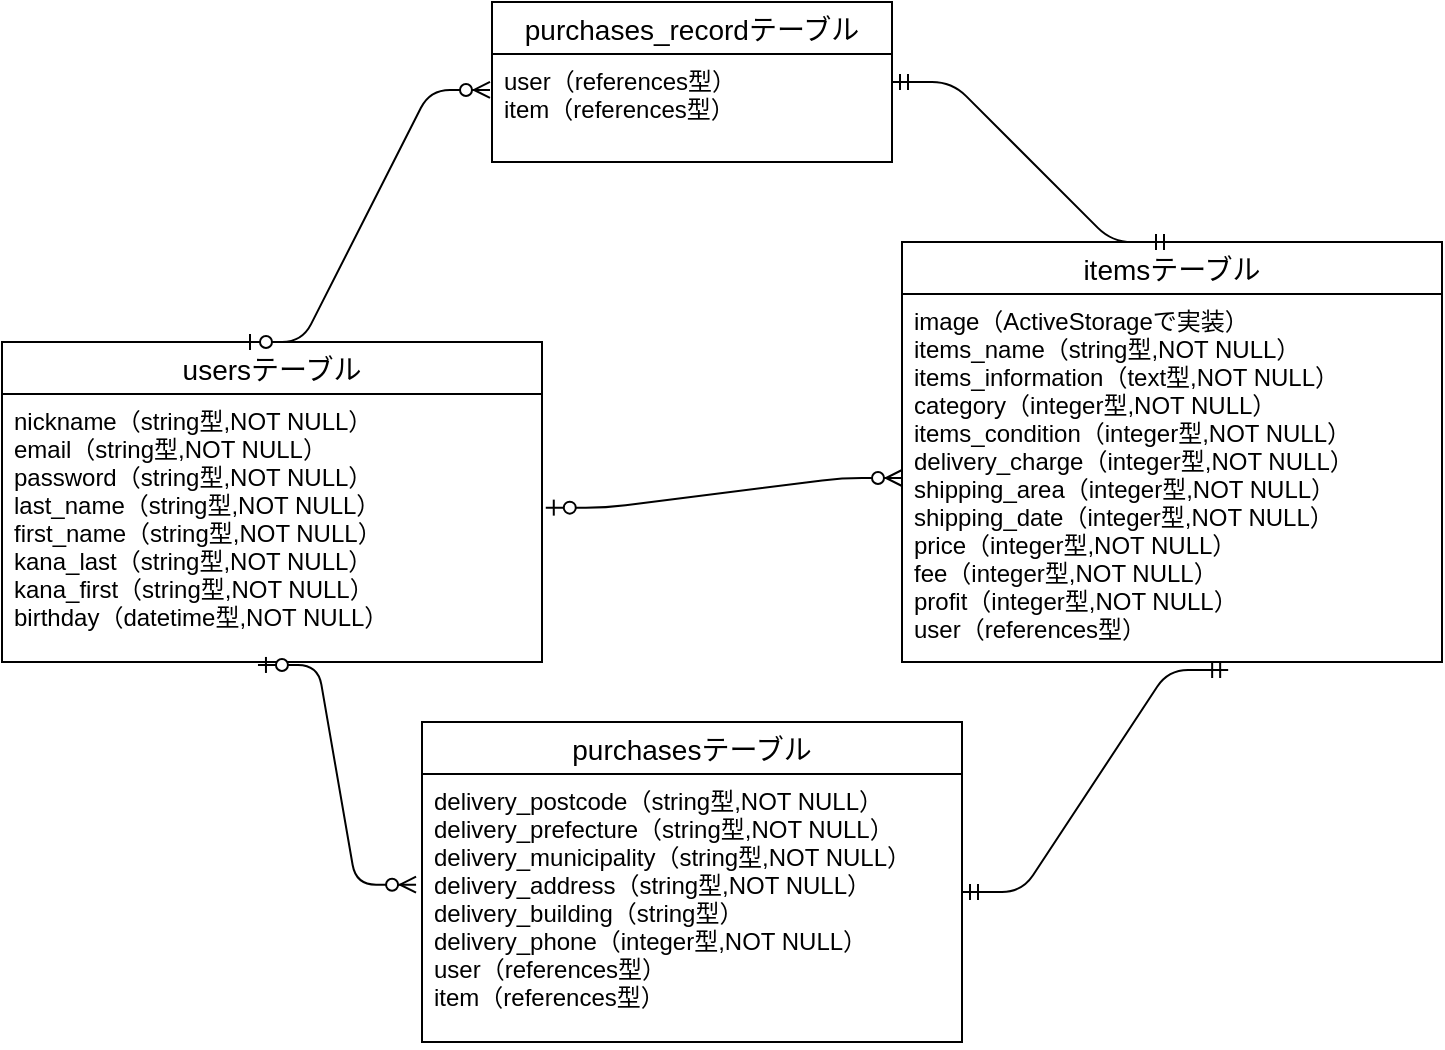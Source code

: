 <mxfile>
    <diagram id="bWLEUHIZ3dCRjE5xOHWe" name="ページ1">
        <mxGraphModel dx="804" dy="572" grid="1" gridSize="10" guides="1" tooltips="1" connect="1" arrows="1" fold="1" page="1" pageScale="1" pageWidth="827" pageHeight="1169" math="0" shadow="0">
            <root>
                <mxCell id="0"/>
                <mxCell id="1" parent="0"/>
                <mxCell id="7" value="usersテーブル" style="swimlane;fontStyle=0;childLayout=stackLayout;horizontal=1;startSize=26;horizontalStack=0;resizeParent=1;resizeParentMax=0;resizeLast=0;collapsible=1;marginBottom=0;align=center;fontSize=14;" parent="1" vertex="1">
                    <mxGeometry x="90" y="350" width="270" height="160" as="geometry">
                        <mxRectangle x="90" y="110" width="120" height="26" as="alternateBounds"/>
                    </mxGeometry>
                </mxCell>
                <mxCell id="8" value="nickname（string型,NOT NULL）&#10;email（string型,NOT NULL）&#10;password（string型,NOT NULL）&#10;last_name（string型,NOT NULL）&#10;first_name（string型,NOT NULL）&#10;kana_last（string型,NOT NULL）&#10;kana_first（string型,NOT NULL）&#10;birthday（datetime型,NOT NULL）" style="text;strokeColor=none;fillColor=none;spacingLeft=4;spacingRight=4;overflow=hidden;rotatable=0;points=[[0,0.5],[1,0.5]];portConstraint=eastwest;fontSize=12;" parent="7" vertex="1">
                    <mxGeometry y="26" width="270" height="134" as="geometry"/>
                </mxCell>
                <mxCell id="44" style="edgeStyle=orthogonalEdgeStyle;rounded=0;orthogonalLoop=1;jettySize=auto;html=1;exitX=1;exitY=0.5;exitDx=0;exitDy=0;" edge="1" parent="7" source="8" target="8">
                    <mxGeometry relative="1" as="geometry"/>
                </mxCell>
                <mxCell id="11" value="itemsテーブル" style="swimlane;fontStyle=0;childLayout=stackLayout;horizontal=1;startSize=26;horizontalStack=0;resizeParent=1;resizeParentMax=0;resizeLast=0;collapsible=1;marginBottom=0;align=center;fontSize=14;" parent="1" vertex="1">
                    <mxGeometry x="540" y="300" width="270" height="210" as="geometry"/>
                </mxCell>
                <mxCell id="12" value="image（ActiveStorageで実装）&#10;items_name（string型,NOT NULL）&#10;items_information（text型,NOT NULL）&#10;category（integer型,NOT NULL）&#10;items_condition（integer型,NOT NULL）&#10;delivery_charge（integer型,NOT NULL）&#10;shipping_area（integer型,NOT NULL）&#10;shipping_date（integer型,NOT NULL）&#10;price（integer型,NOT NULL）&#10;fee（integer型,NOT NULL）&#10;profit（integer型,NOT NULL）&#10;user（references型）" style="text;strokeColor=none;fillColor=none;spacingLeft=4;spacingRight=4;overflow=hidden;rotatable=0;points=[[0,0.5],[1,0.5]];portConstraint=eastwest;fontSize=12;" parent="11" vertex="1">
                    <mxGeometry y="26" width="270" height="184" as="geometry"/>
                </mxCell>
                <mxCell id="19" value="purchasesテーブル" style="swimlane;fontStyle=0;childLayout=stackLayout;horizontal=1;startSize=26;horizontalStack=0;resizeParent=1;resizeParentMax=0;resizeLast=0;collapsible=1;marginBottom=0;align=center;fontSize=14;" parent="1" vertex="1">
                    <mxGeometry x="300" y="540" width="270" height="160" as="geometry"/>
                </mxCell>
                <mxCell id="20" value="delivery_postcode（string型,NOT NULL）&#10;delivery_prefecture（string型,NOT NULL）&#10;delivery_municipality（string型,NOT NULL）&#10;delivery_address（string型,NOT NULL）&#10;delivery_building（string型）&#10;delivery_phone（integer型,NOT NULL）&#10;user（references型）&#10;item（references型）" style="text;strokeColor=none;fillColor=none;spacingLeft=4;spacingRight=4;overflow=hidden;rotatable=0;points=[[0,0.5],[1,0.5]];portConstraint=eastwest;fontSize=12;" parent="19" vertex="1">
                    <mxGeometry y="26" width="270" height="134" as="geometry"/>
                </mxCell>
                <mxCell id="46" value="" style="edgeStyle=entityRelationEdgeStyle;fontSize=12;html=1;endArrow=ERzeroToMany;startArrow=ERzeroToOne;exitX=1.007;exitY=0.424;exitDx=0;exitDy=0;exitPerimeter=0;" edge="1" parent="1" source="8" target="12">
                    <mxGeometry width="100" height="100" relative="1" as="geometry">
                        <mxPoint x="370" y="364" as="sourcePoint"/>
                        <mxPoint x="530" y="364" as="targetPoint"/>
                    </mxGeometry>
                </mxCell>
                <mxCell id="47" value="" style="edgeStyle=entityRelationEdgeStyle;fontSize=12;html=1;endArrow=ERzeroToMany;startArrow=ERzeroToOne;exitX=0.474;exitY=1.011;exitDx=0;exitDy=0;exitPerimeter=0;entryX=-0.011;entryY=0.413;entryDx=0;entryDy=0;entryPerimeter=0;" edge="1" parent="1" source="8" target="20">
                    <mxGeometry width="100" height="100" relative="1" as="geometry">
                        <mxPoint x="330" y="410" as="sourcePoint"/>
                        <mxPoint x="430" y="310" as="targetPoint"/>
                    </mxGeometry>
                </mxCell>
                <mxCell id="49" value="" style="edgeStyle=entityRelationEdgeStyle;fontSize=12;html=1;endArrow=ERmandOne;startArrow=ERmandOne;entryX=0.604;entryY=1.022;entryDx=0;entryDy=0;entryPerimeter=0;exitX=1;exitY=0.44;exitDx=0;exitDy=0;exitPerimeter=0;" edge="1" parent="1" source="20" target="12">
                    <mxGeometry width="100" height="100" relative="1" as="geometry">
                        <mxPoint x="580" y="520" as="sourcePoint"/>
                        <mxPoint x="725" y="370" as="targetPoint"/>
                    </mxGeometry>
                </mxCell>
                <mxCell id="50" value="purchases_recordテーブル" style="swimlane;fontStyle=0;childLayout=stackLayout;horizontal=1;startSize=26;horizontalStack=0;resizeParent=1;resizeParentMax=0;resizeLast=0;collapsible=1;marginBottom=0;align=center;fontSize=14;" vertex="1" parent="1">
                    <mxGeometry x="335" y="180" width="200" height="80" as="geometry"/>
                </mxCell>
                <mxCell id="51" value="user（references型）&#10;item（references型）" style="text;strokeColor=none;fillColor=none;spacingLeft=4;spacingRight=4;overflow=hidden;rotatable=0;points=[[0,0.5],[1,0.5]];portConstraint=eastwest;fontSize=12;" vertex="1" parent="50">
                    <mxGeometry y="26" width="200" height="54" as="geometry"/>
                </mxCell>
                <mxCell id="55" value="" style="edgeStyle=entityRelationEdgeStyle;fontSize=12;html=1;endArrow=ERzeroToMany;startArrow=ERzeroToOne;entryX=-0.005;entryY=0.333;entryDx=0;entryDy=0;entryPerimeter=0;" edge="1" parent="1" target="51">
                    <mxGeometry width="100" height="100" relative="1" as="geometry">
                        <mxPoint x="210" y="350" as="sourcePoint"/>
                        <mxPoint x="310" y="250" as="targetPoint"/>
                    </mxGeometry>
                </mxCell>
                <mxCell id="56" value="" style="edgeStyle=entityRelationEdgeStyle;fontSize=12;html=1;endArrow=ERmandOne;startArrow=ERmandOne;entryX=0.5;entryY=0;entryDx=0;entryDy=0;" edge="1" parent="1" target="11">
                    <mxGeometry width="100" height="100" relative="1" as="geometry">
                        <mxPoint x="535" y="220" as="sourcePoint"/>
                        <mxPoint x="635" y="120" as="targetPoint"/>
                    </mxGeometry>
                </mxCell>
            </root>
        </mxGraphModel>
    </diagram>
</mxfile>
